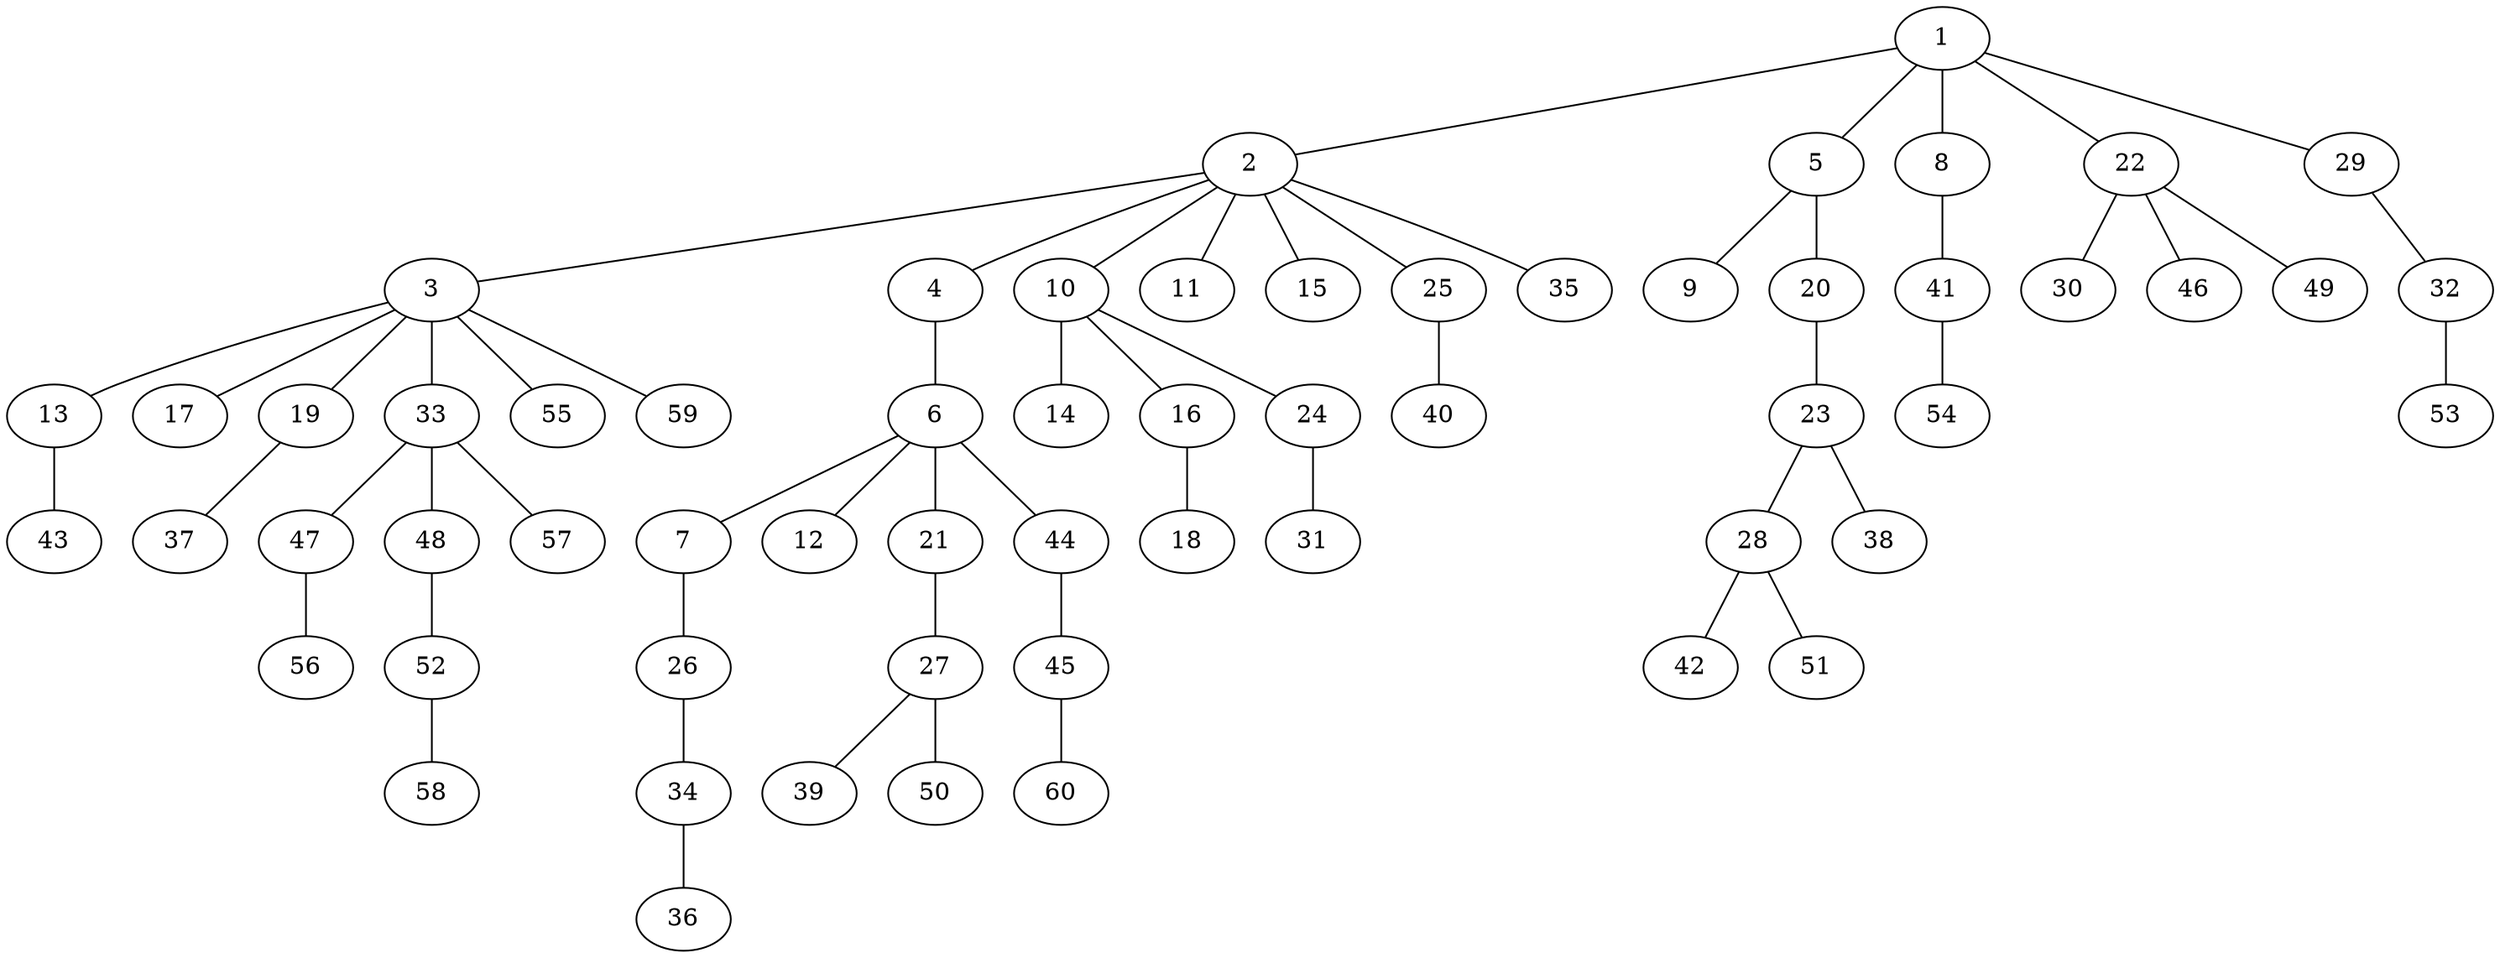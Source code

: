 graph graphname {1--2
1--5
1--8
1--22
1--29
2--3
2--4
2--10
2--11
2--15
2--25
2--35
3--13
3--17
3--19
3--33
3--55
3--59
4--6
5--9
5--20
6--7
6--12
6--21
6--44
7--26
8--41
10--14
10--16
10--24
13--43
16--18
19--37
20--23
21--27
22--30
22--46
22--49
23--28
23--38
24--31
25--40
26--34
27--39
27--50
28--42
28--51
29--32
32--53
33--47
33--48
33--57
34--36
41--54
44--45
45--60
47--56
48--52
52--58
}